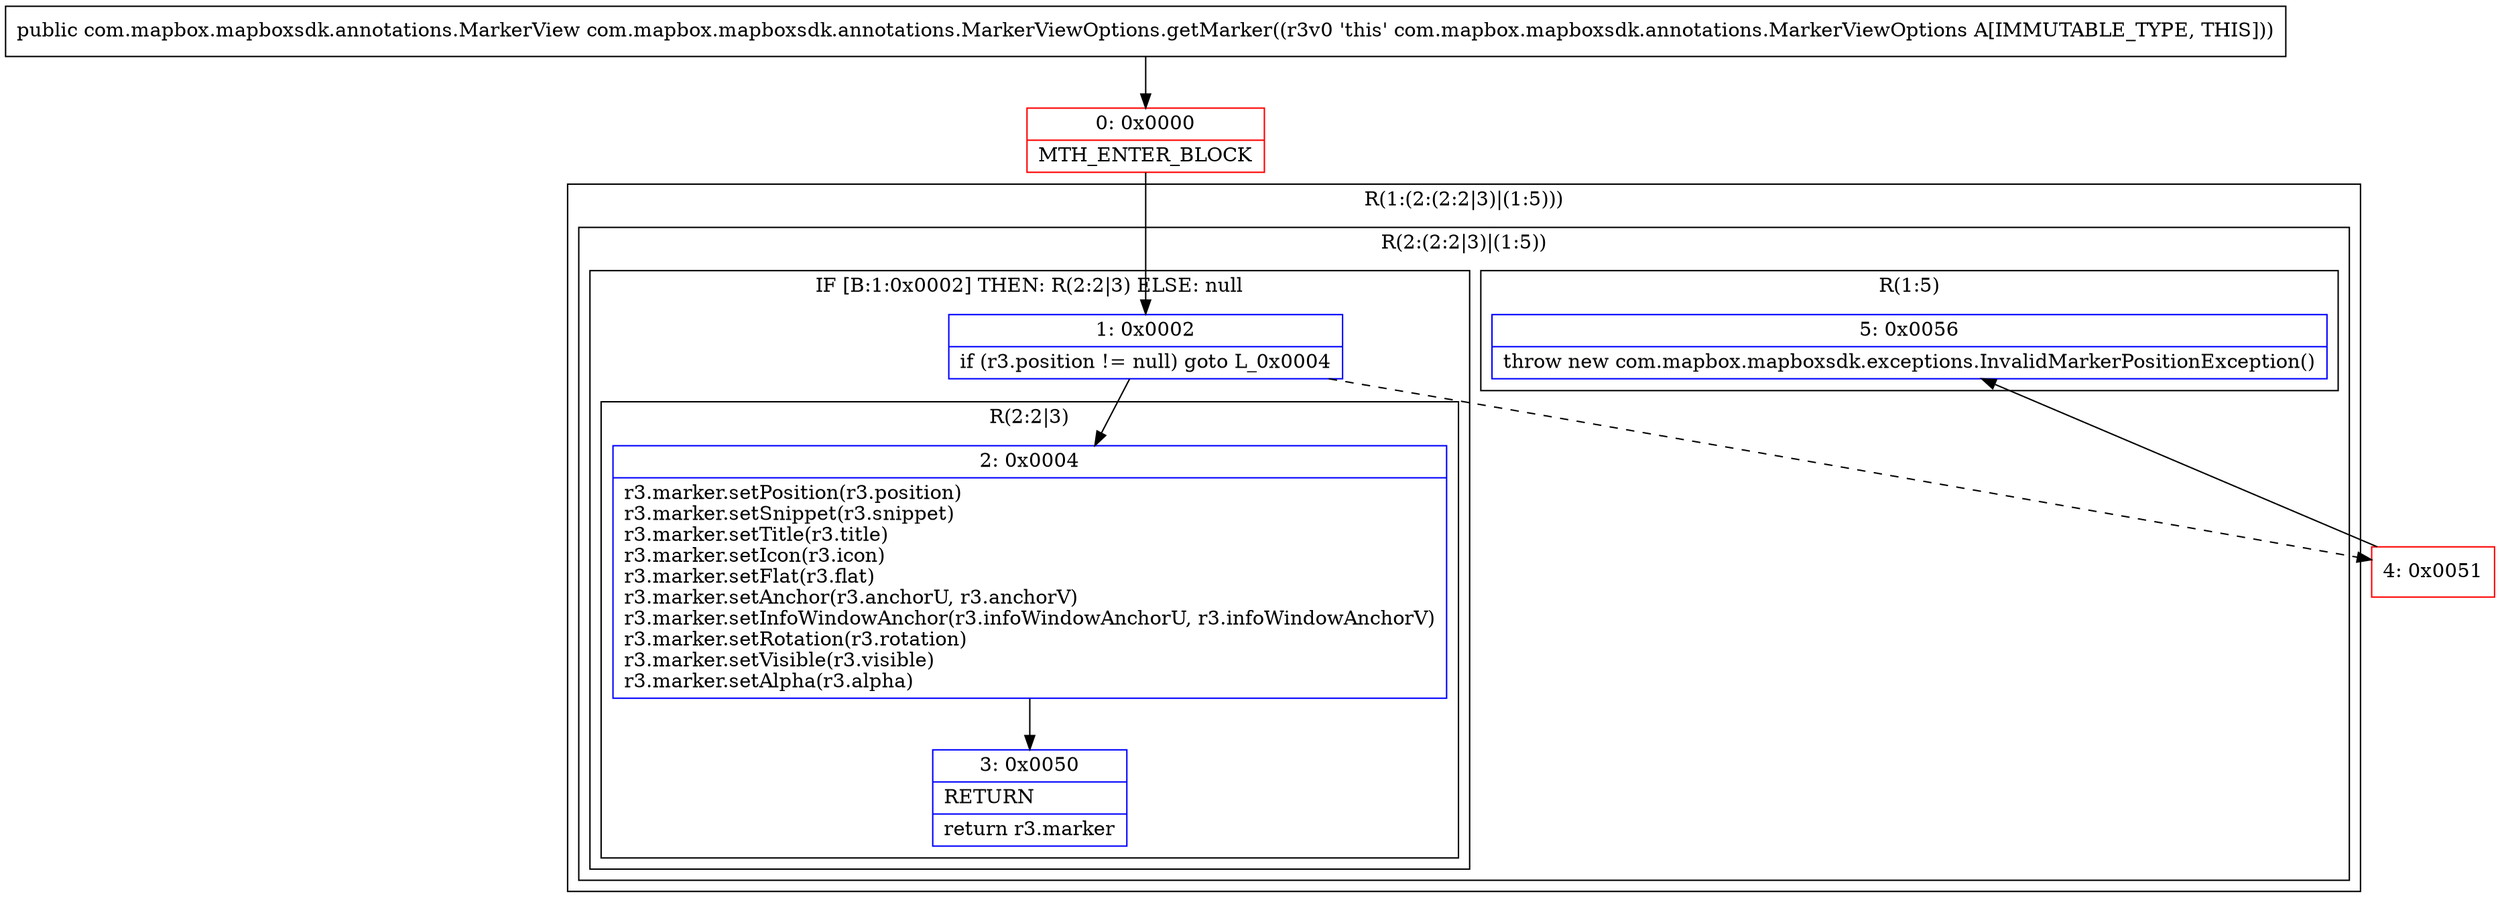 digraph "CFG forcom.mapbox.mapboxsdk.annotations.MarkerViewOptions.getMarker()Lcom\/mapbox\/mapboxsdk\/annotations\/MarkerView;" {
subgraph cluster_Region_2141541103 {
label = "R(1:(2:(2:2|3)|(1:5)))";
node [shape=record,color=blue];
subgraph cluster_Region_1780327838 {
label = "R(2:(2:2|3)|(1:5))";
node [shape=record,color=blue];
subgraph cluster_IfRegion_1765947623 {
label = "IF [B:1:0x0002] THEN: R(2:2|3) ELSE: null";
node [shape=record,color=blue];
Node_1 [shape=record,label="{1\:\ 0x0002|if (r3.position != null) goto L_0x0004\l}"];
subgraph cluster_Region_1039706926 {
label = "R(2:2|3)";
node [shape=record,color=blue];
Node_2 [shape=record,label="{2\:\ 0x0004|r3.marker.setPosition(r3.position)\lr3.marker.setSnippet(r3.snippet)\lr3.marker.setTitle(r3.title)\lr3.marker.setIcon(r3.icon)\lr3.marker.setFlat(r3.flat)\lr3.marker.setAnchor(r3.anchorU, r3.anchorV)\lr3.marker.setInfoWindowAnchor(r3.infoWindowAnchorU, r3.infoWindowAnchorV)\lr3.marker.setRotation(r3.rotation)\lr3.marker.setVisible(r3.visible)\lr3.marker.setAlpha(r3.alpha)\l}"];
Node_3 [shape=record,label="{3\:\ 0x0050|RETURN\l|return r3.marker\l}"];
}
}
subgraph cluster_Region_1755292756 {
label = "R(1:5)";
node [shape=record,color=blue];
Node_5 [shape=record,label="{5\:\ 0x0056|throw new com.mapbox.mapboxsdk.exceptions.InvalidMarkerPositionException()\l}"];
}
}
}
Node_0 [shape=record,color=red,label="{0\:\ 0x0000|MTH_ENTER_BLOCK\l}"];
Node_4 [shape=record,color=red,label="{4\:\ 0x0051}"];
MethodNode[shape=record,label="{public com.mapbox.mapboxsdk.annotations.MarkerView com.mapbox.mapboxsdk.annotations.MarkerViewOptions.getMarker((r3v0 'this' com.mapbox.mapboxsdk.annotations.MarkerViewOptions A[IMMUTABLE_TYPE, THIS])) }"];
MethodNode -> Node_0;
Node_1 -> Node_2;
Node_1 -> Node_4[style=dashed];
Node_2 -> Node_3;
Node_0 -> Node_1;
Node_4 -> Node_5;
}

